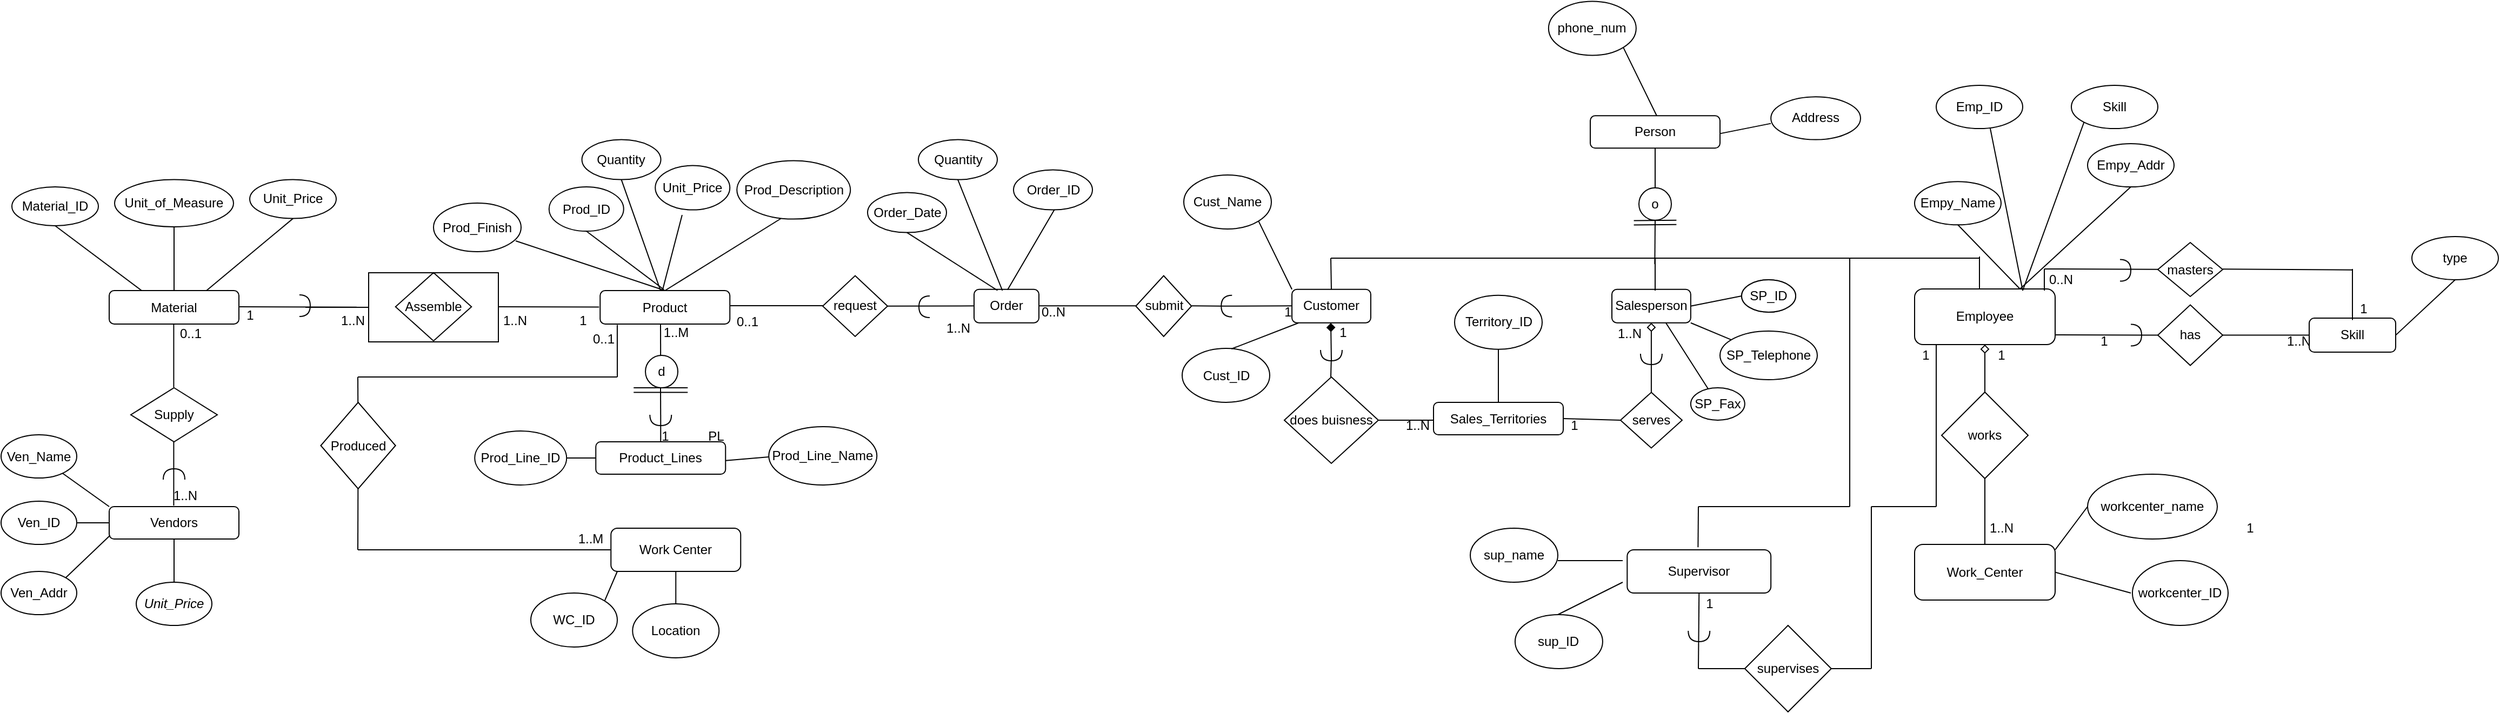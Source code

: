 <mxfile version="20.3.0" type="device"><diagram id="O2Xytt8418QNXie4nkb7" name="Page-1"><mxGraphModel dx="3280" dy="1557" grid="1" gridSize="10" guides="1" tooltips="1" connect="1" arrows="1" fold="1" page="0" pageScale="1" pageWidth="850" pageHeight="1100" math="0" shadow="0"><root><mxCell id="0"/><mxCell id="1" parent="0"/><mxCell id="4Y8r0T0mS5PNlAhr8iQF-50" value="" style="rounded=0;whiteSpace=wrap;html=1;" parent="1" vertex="1"><mxGeometry x="-150" y="583.5" width="120" height="64" as="geometry"/></mxCell><mxCell id="HHL3GRERdFZMa42oMW7T-1" value="Product" style="rounded=1;whiteSpace=wrap;html=1;" parent="1" vertex="1"><mxGeometry x="64.13" y="600" width="120" height="31" as="geometry"/></mxCell><mxCell id="HHL3GRERdFZMa42oMW7T-2" value="" style="endArrow=none;html=1;rounded=0;" parent="1" edge="1"><mxGeometry width="50" height="50" relative="1" as="geometry"><mxPoint x="120.12" y="676" as="sourcePoint"/><mxPoint x="120" y="631" as="targetPoint"/></mxGeometry></mxCell><mxCell id="HHL3GRERdFZMa42oMW7T-3" value="d" style="ellipse;whiteSpace=wrap;html=1;aspect=fixed;" parent="1" vertex="1"><mxGeometry x="106.01" y="660" width="30" height="30" as="geometry"/></mxCell><mxCell id="HHL3GRERdFZMa42oMW7T-4" value="" style="endArrow=none;html=1;rounded=0;startArrow=none;" parent="1" source="HHL3GRERdFZMa42oMW7T-6" edge="1"><mxGeometry width="50" height="50" relative="1" as="geometry"><mxPoint x="120.13" y="750" as="sourcePoint"/><mxPoint x="120" y="690" as="targetPoint"/></mxGeometry></mxCell><mxCell id="HHL3GRERdFZMa42oMW7T-5" value="Product_Lines" style="rounded=1;whiteSpace=wrap;html=1;" parent="1" vertex="1"><mxGeometry x="60.13" y="740" width="120" height="30" as="geometry"/></mxCell><mxCell id="HHL3GRERdFZMa42oMW7T-6" value="" style="shape=requiredInterface;html=1;verticalLabelPosition=bottom;sketch=0;rotation=90;" parent="1" vertex="1"><mxGeometry x="115.13" y="710" width="10" height="20" as="geometry"/></mxCell><mxCell id="HHL3GRERdFZMa42oMW7T-7" value="" style="endArrow=none;html=1;rounded=0;entryX=0;entryY=0.5;entryDx=0;entryDy=0;entryPerimeter=0;" parent="1" target="HHL3GRERdFZMa42oMW7T-6" edge="1"><mxGeometry width="50" height="50" relative="1" as="geometry"><mxPoint x="120.13" y="740" as="sourcePoint"/><mxPoint x="120.13" y="710" as="targetPoint"/></mxGeometry></mxCell><mxCell id="HHL3GRERdFZMa42oMW7T-8" value="Unit_Price" style="ellipse;whiteSpace=wrap;html=1;hachureGap=4;" parent="1" vertex="1"><mxGeometry x="115.13" y="484.31" width="69" height="41" as="geometry"/></mxCell><mxCell id="HHL3GRERdFZMa42oMW7T-9" value="Prod_ID" style="ellipse;whiteSpace=wrap;html=1;hachureGap=4;" parent="1" vertex="1"><mxGeometry x="16.88" y="504" width="69" height="41" as="geometry"/></mxCell><mxCell id="HHL3GRERdFZMa42oMW7T-10" value="Prod_Finish" style="ellipse;whiteSpace=wrap;html=1;hachureGap=4;" parent="1" vertex="1"><mxGeometry x="-90" y="519" width="81" height="45" as="geometry"/></mxCell><mxCell id="HHL3GRERdFZMa42oMW7T-11" value="Prod_Description" style="ellipse;whiteSpace=wrap;html=1;hachureGap=4;" parent="1" vertex="1"><mxGeometry x="190.63" y="479.81" width="105" height="54" as="geometry"/></mxCell><mxCell id="HHL3GRERdFZMa42oMW7T-12" value="" style="endArrow=none;html=1;rounded=0;startSize=14;endSize=14;sourcePerimeterSpacing=8;targetPerimeterSpacing=8;curved=1;entryX=0.5;entryY=0;entryDx=0;entryDy=0;" parent="1" target="HHL3GRERdFZMa42oMW7T-1" edge="1"><mxGeometry width="50" height="50" relative="1" as="geometry"><mxPoint x="-14" y="554.0" as="sourcePoint"/><mxPoint x="77" y="600.5" as="targetPoint"/></mxGeometry></mxCell><mxCell id="HHL3GRERdFZMa42oMW7T-13" value="" style="endArrow=none;html=1;rounded=0;startSize=14;endSize=14;sourcePerimeterSpacing=8;targetPerimeterSpacing=8;curved=1;entryX=0.5;entryY=1;entryDx=0;entryDy=0;" parent="1" target="HHL3GRERdFZMa42oMW7T-9" edge="1"><mxGeometry width="50" height="50" relative="1" as="geometry"><mxPoint x="123.0" y="599.0" as="sourcePoint"/><mxPoint x="123" y="554" as="targetPoint"/></mxGeometry></mxCell><mxCell id="HHL3GRERdFZMa42oMW7T-14" value="" style="endArrow=none;html=1;rounded=0;startSize=14;endSize=14;sourcePerimeterSpacing=8;targetPerimeterSpacing=8;curved=1;entryX=0.36;entryY=1.114;entryDx=0;entryDy=0;entryPerimeter=0;" parent="1" target="HHL3GRERdFZMa42oMW7T-8" edge="1"><mxGeometry width="50" height="50" relative="1" as="geometry"><mxPoint x="122" y="599.0" as="sourcePoint"/><mxPoint x="170" y="533.0" as="targetPoint"/></mxGeometry></mxCell><mxCell id="HHL3GRERdFZMa42oMW7T-15" value="" style="endArrow=none;html=1;rounded=0;entryX=0.5;entryY=0;entryDx=0;entryDy=0;exitX=0.387;exitY=0.992;exitDx=0;exitDy=0;exitPerimeter=0;" parent="1" source="HHL3GRERdFZMa42oMW7T-11" target="HHL3GRERdFZMa42oMW7T-1" edge="1"><mxGeometry width="50" height="50" relative="1" as="geometry"><mxPoint x="10" y="660" as="sourcePoint"/><mxPoint x="60" y="610" as="targetPoint"/></mxGeometry></mxCell><mxCell id="HHL3GRERdFZMa42oMW7T-16" value="Prod_Line_ID" style="ellipse;whiteSpace=wrap;html=1;hachureGap=4;" parent="1" vertex="1"><mxGeometry x="-51.87" y="730" width="85" height="50" as="geometry"/></mxCell><mxCell id="HHL3GRERdFZMa42oMW7T-17" value="" style="endArrow=none;html=1;rounded=0;startSize=14;endSize=14;sourcePerimeterSpacing=8;targetPerimeterSpacing=8;curved=1;entryX=1;entryY=0.5;entryDx=0;entryDy=0;" parent="1" target="HHL3GRERdFZMa42oMW7T-16" edge="1"><mxGeometry width="50" height="50" relative="1" as="geometry"><mxPoint x="60.13" y="755" as="sourcePoint"/><mxPoint x="7.13" y="755" as="targetPoint"/></mxGeometry></mxCell><mxCell id="HHL3GRERdFZMa42oMW7T-18" value="Prod_Line_Name" style="ellipse;whiteSpace=wrap;html=1;hachureGap=4;" parent="1" vertex="1"><mxGeometry x="220.13" y="726" width="100" height="54" as="geometry"/></mxCell><mxCell id="HHL3GRERdFZMa42oMW7T-19" value="" style="endArrow=none;html=1;rounded=0;startSize=14;endSize=14;sourcePerimeterSpacing=8;targetPerimeterSpacing=8;curved=1;exitX=1;exitY=0.5;exitDx=0;exitDy=0;" parent="1" edge="1"><mxGeometry width="50" height="50" relative="1" as="geometry"><mxPoint x="180.38" y="757.39" as="sourcePoint"/><mxPoint x="220.13" y="754" as="targetPoint"/></mxGeometry></mxCell><mxCell id="HHL3GRERdFZMa42oMW7T-21" value="1" style="text;html=1;align=center;verticalAlign=middle;resizable=0;points=[];autosize=1;strokeColor=none;fillColor=none;" parent="1" vertex="1"><mxGeometry x="109.26" y="720" width="30" height="30" as="geometry"/></mxCell><mxCell id="HHL3GRERdFZMa42oMW7T-22" value="PL" style="text;html=1;align=center;verticalAlign=middle;resizable=0;points=[];autosize=1;strokeColor=none;fillColor=none;" parent="1" vertex="1"><mxGeometry x="150.63" y="720" width="40" height="30" as="geometry"/></mxCell><mxCell id="HHL3GRERdFZMa42oMW7T-23" value="1..M" style="text;html=1;align=center;verticalAlign=middle;resizable=0;points=[];autosize=1;strokeColor=none;fillColor=none;" parent="1" vertex="1"><mxGeometry x="109.13" y="623.5" width="50" height="30" as="geometry"/></mxCell><mxCell id="HHL3GRERdFZMa42oMW7T-24" value="" style="endArrow=none;html=1;rounded=0;" parent="1" edge="1"><mxGeometry width="50" height="50" relative="1" as="geometry"><mxPoint x="184.13" y="614" as="sourcePoint"/><mxPoint x="280" y="614" as="targetPoint"/></mxGeometry></mxCell><mxCell id="HHL3GRERdFZMa42oMW7T-25" value="request" style="rhombus;whiteSpace=wrap;html=1;" parent="1" vertex="1"><mxGeometry x="270" y="586.25" width="60" height="56.25" as="geometry"/></mxCell><mxCell id="HHL3GRERdFZMa42oMW7T-26" value="" style="endArrow=none;html=1;rounded=0;exitX=1;exitY=0.5;exitDx=0;exitDy=0;" parent="1" source="HHL3GRERdFZMa42oMW7T-25" edge="1"><mxGeometry width="50" height="50" relative="1" as="geometry"><mxPoint x="321.57" y="614.18" as="sourcePoint"/><mxPoint x="417.44" y="614.18" as="targetPoint"/></mxGeometry></mxCell><mxCell id="HHL3GRERdFZMa42oMW7T-27" value="Order" style="rounded=1;whiteSpace=wrap;html=1;" parent="1" vertex="1"><mxGeometry x="410" y="598.88" width="60" height="31" as="geometry"/></mxCell><mxCell id="HHL3GRERdFZMa42oMW7T-28" value="" style="endArrow=none;html=1;rounded=0;" parent="1" edge="1"><mxGeometry width="50" height="50" relative="1" as="geometry"><mxPoint x="470.0" y="614.18" as="sourcePoint"/><mxPoint x="565.87" y="614.18" as="targetPoint"/></mxGeometry></mxCell><mxCell id="HHL3GRERdFZMa42oMW7T-30" value="submit" style="rhombus;whiteSpace=wrap;html=1;" parent="1" vertex="1"><mxGeometry x="559.64" y="586.25" width="51.5" height="56.25" as="geometry"/></mxCell><mxCell id="HHL3GRERdFZMa42oMW7T-31" value="" style="endArrow=none;html=1;rounded=0;startArrow=none;exitX=1;exitY=0.5;exitDx=0;exitDy=0;exitPerimeter=0;" parent="1" source="HHL3GRERdFZMa42oMW7T-41" edge="1"><mxGeometry width="50" height="50" relative="1" as="geometry"><mxPoint x="611.21" y="614.18" as="sourcePoint"/><mxPoint x="707.08" y="614.18" as="targetPoint"/></mxGeometry></mxCell><mxCell id="HHL3GRERdFZMa42oMW7T-32" value="Customer" style="rounded=1;whiteSpace=wrap;html=1;" parent="1" vertex="1"><mxGeometry x="704.04" y="598.87" width="72.92" height="31" as="geometry"/></mxCell><mxCell id="HHL3GRERdFZMa42oMW7T-33" value="Order_ID" style="ellipse;whiteSpace=wrap;html=1;hachureGap=4;" parent="1" vertex="1"><mxGeometry x="446.5" y="488.31" width="73" height="37" as="geometry"/></mxCell><mxCell id="HHL3GRERdFZMa42oMW7T-34" value="" style="endArrow=none;html=1;rounded=0;startSize=14;endSize=14;sourcePerimeterSpacing=8;targetPerimeterSpacing=8;curved=1;exitX=0.5;exitY=0;exitDx=0;exitDy=0;" parent="1" edge="1"><mxGeometry width="50" height="50" relative="1" as="geometry"><mxPoint x="441" y="599.31" as="sourcePoint"/><mxPoint x="484.25" y="525.31" as="targetPoint"/></mxGeometry></mxCell><mxCell id="HHL3GRERdFZMa42oMW7T-35" value="" style="endArrow=none;html=1;rounded=0;startSize=14;endSize=14;sourcePerimeterSpacing=8;targetPerimeterSpacing=8;curved=1;exitX=0.5;exitY=1;exitDx=0;exitDy=0;entryX=0.438;entryY=0.016;entryDx=0;entryDy=0;entryPerimeter=0;" parent="1" source="HHL3GRERdFZMa42oMW7T-36" edge="1"><mxGeometry width="50" height="50" relative="1" as="geometry"><mxPoint x="355.5" y="692.31" as="sourcePoint"/><mxPoint x="436.226" y="599.998" as="targetPoint"/></mxGeometry></mxCell><mxCell id="HHL3GRERdFZMa42oMW7T-36" value="Quantity" style="ellipse;whiteSpace=wrap;html=1;hachureGap=4;" parent="1" vertex="1"><mxGeometry x="358.5" y="460.31" width="73" height="37" as="geometry"/></mxCell><mxCell id="HHL3GRERdFZMa42oMW7T-37" value="Order_Date" style="ellipse;whiteSpace=wrap;html=1;hachureGap=4;" parent="1" vertex="1"><mxGeometry x="311.5" y="509.31" width="73" height="37" as="geometry"/></mxCell><mxCell id="HHL3GRERdFZMa42oMW7T-38" value="" style="endArrow=none;html=1;rounded=0;startSize=14;endSize=14;sourcePerimeterSpacing=8;targetPerimeterSpacing=8;curved=1;exitX=0.379;exitY=0.013;exitDx=0;exitDy=0;exitPerimeter=0;entryX=0.5;entryY=1;entryDx=0;entryDy=0;" parent="1" target="HHL3GRERdFZMa42oMW7T-37" edge="1"><mxGeometry width="50" height="50" relative="1" as="geometry"><mxPoint x="431.683" y="599.869" as="sourcePoint"/><mxPoint x="389.5" y="546.31" as="targetPoint"/></mxGeometry></mxCell><mxCell id="HHL3GRERdFZMa42oMW7T-39" value="1" style="text;html=1;align=center;verticalAlign=middle;resizable=0;points=[];autosize=1;strokeColor=none;fillColor=none;" parent="1" vertex="1"><mxGeometry x="685" y="605" width="30" height="30" as="geometry"/></mxCell><mxCell id="HHL3GRERdFZMa42oMW7T-40" value="0..N" style="text;html=1;align=center;verticalAlign=middle;resizable=0;points=[];autosize=1;strokeColor=none;fillColor=none;" parent="1" vertex="1"><mxGeometry x="458" y="605" width="50" height="30" as="geometry"/></mxCell><mxCell id="HHL3GRERdFZMa42oMW7T-41" value="" style="shape=requiredInterface;html=1;verticalLabelPosition=bottom;sketch=0;rotation=-180;" parent="1" vertex="1"><mxGeometry x="638.63" y="604.38" width="10" height="20" as="geometry"/></mxCell><mxCell id="HHL3GRERdFZMa42oMW7T-42" value="" style="endArrow=none;html=1;rounded=0;" parent="1" target="HHL3GRERdFZMa42oMW7T-41" edge="1"><mxGeometry width="50" height="50" relative="1" as="geometry"><mxPoint x="611.21" y="614.18" as="sourcePoint"/><mxPoint x="707.08" y="614.18" as="targetPoint"/></mxGeometry></mxCell><mxCell id="HHL3GRERdFZMa42oMW7T-43" value="" style="shape=requiredInterface;html=1;verticalLabelPosition=bottom;sketch=0;rotation=-180;" parent="1" vertex="1"><mxGeometry x="359" y="605" width="10" height="20" as="geometry"/></mxCell><mxCell id="HHL3GRERdFZMa42oMW7T-44" value="Cust_ID" style="ellipse;whiteSpace=wrap;html=1;hachureGap=4;" parent="1" vertex="1"><mxGeometry x="602.5" y="653.5" width="81" height="50" as="geometry"/></mxCell><mxCell id="HHL3GRERdFZMa42oMW7T-45" value="Cust_Name" style="ellipse;whiteSpace=wrap;html=1;hachureGap=4;" parent="1" vertex="1"><mxGeometry x="604" y="493" width="81" height="50" as="geometry"/></mxCell><mxCell id="HHL3GRERdFZMa42oMW7T-46" value="" style="endArrow=none;html=1;rounded=0;startSize=14;endSize=14;sourcePerimeterSpacing=8;targetPerimeterSpacing=8;curved=1;entryX=1;entryY=1;entryDx=0;entryDy=0;exitX=0;exitY=0;exitDx=0;exitDy=0;" parent="1" source="HHL3GRERdFZMa42oMW7T-32" target="HHL3GRERdFZMa42oMW7T-45" edge="1"><mxGeometry width="50" height="50" relative="1" as="geometry"><mxPoint x="765.5" y="631" as="sourcePoint"/><mxPoint x="832.5" y="663" as="targetPoint"/></mxGeometry></mxCell><mxCell id="HHL3GRERdFZMa42oMW7T-47" value="" style="endArrow=none;html=1;rounded=0;startSize=14;endSize=14;sourcePerimeterSpacing=8;targetPerimeterSpacing=8;curved=1;" parent="1" edge="1"><mxGeometry width="50" height="50" relative="1" as="geometry"><mxPoint x="648.08" y="654" as="sourcePoint"/><mxPoint x="710" y="630" as="targetPoint"/></mxGeometry></mxCell><mxCell id="HHL3GRERdFZMa42oMW7T-48" value="1..N" style="text;html=1;align=center;verticalAlign=middle;resizable=0;points=[];autosize=1;strokeColor=none;fillColor=none;" parent="1" vertex="1"><mxGeometry x="370" y="620" width="50" height="30" as="geometry"/></mxCell><mxCell id="HHL3GRERdFZMa42oMW7T-49" value="0..1" style="text;html=1;align=center;verticalAlign=middle;resizable=0;points=[];autosize=1;strokeColor=none;fillColor=none;" parent="1" vertex="1"><mxGeometry x="180.13" y="614.38" width="40" height="30" as="geometry"/></mxCell><mxCell id="HHL3GRERdFZMa42oMW7T-50" value="Quantity" style="ellipse;whiteSpace=wrap;html=1;hachureGap=4;" parent="1" vertex="1"><mxGeometry x="47.27" y="460.31" width="73" height="37" as="geometry"/></mxCell><mxCell id="HHL3GRERdFZMa42oMW7T-51" value="" style="endArrow=none;html=1;rounded=0;startSize=14;endSize=14;sourcePerimeterSpacing=8;targetPerimeterSpacing=8;curved=1;exitX=0.5;exitY=1;exitDx=0;exitDy=0;" parent="1" source="HHL3GRERdFZMa42oMW7T-50" edge="1"><mxGeometry width="50" height="50" relative="1" as="geometry"><mxPoint x="44.27" y="692.31" as="sourcePoint"/><mxPoint x="120" y="600" as="targetPoint"/></mxGeometry></mxCell><mxCell id="HHL3GRERdFZMa42oMW7T-52" value="" style="endArrow=diamond;html=1;rounded=0;startArrow=none;exitX=1;exitY=0.5;exitDx=0;exitDy=0;exitPerimeter=0;startFill=0;endFill=1;" parent="1" source="HHL3GRERdFZMa42oMW7T-56" edge="1"><mxGeometry width="50" height="50" relative="1" as="geometry"><mxPoint x="740" y="680" as="sourcePoint"/><mxPoint x="740" y="630" as="targetPoint"/></mxGeometry></mxCell><mxCell id="HHL3GRERdFZMa42oMW7T-53" value="does buisness" style="rhombus;whiteSpace=wrap;html=1;" parent="1" vertex="1"><mxGeometry x="697" y="680" width="87" height="80" as="geometry"/></mxCell><mxCell id="HHL3GRERdFZMa42oMW7T-54" value="" style="endArrow=none;html=1;rounded=0;entryX=1;entryY=0.5;entryDx=0;entryDy=0;exitX=0.042;exitY=0.55;exitDx=0;exitDy=0;exitPerimeter=0;" parent="1" source="HHL3GRERdFZMa42oMW7T-55" target="HHL3GRERdFZMa42oMW7T-53" edge="1"><mxGeometry width="50" height="50" relative="1" as="geometry"><mxPoint x="830" y="720" as="sourcePoint"/><mxPoint x="740.21" y="760" as="targetPoint"/></mxGeometry></mxCell><mxCell id="HHL3GRERdFZMa42oMW7T-55" value="Sales_Territories" style="rounded=1;whiteSpace=wrap;html=1;" parent="1" vertex="1"><mxGeometry x="835" y="703.5" width="120" height="30" as="geometry"/></mxCell><mxCell id="HHL3GRERdFZMa42oMW7T-56" value="" style="shape=requiredInterface;html=1;verticalLabelPosition=bottom;sketch=0;rotation=90;" parent="1" vertex="1"><mxGeometry x="735.5" y="650" width="10" height="20" as="geometry"/></mxCell><mxCell id="HHL3GRERdFZMa42oMW7T-57" value="" style="endArrow=none;html=1;rounded=0;" parent="1" target="HHL3GRERdFZMa42oMW7T-56" edge="1"><mxGeometry width="50" height="50" relative="1" as="geometry"><mxPoint x="740" y="680" as="sourcePoint"/><mxPoint x="740" y="630" as="targetPoint"/></mxGeometry></mxCell><mxCell id="HHL3GRERdFZMa42oMW7T-58" value="1" style="text;html=1;align=center;verticalAlign=middle;resizable=0;points=[];autosize=1;strokeColor=none;fillColor=none;" parent="1" vertex="1"><mxGeometry x="735.5" y="623.5" width="30" height="30" as="geometry"/></mxCell><mxCell id="HHL3GRERdFZMa42oMW7T-59" value="1..N" style="text;html=1;align=center;verticalAlign=middle;resizable=0;points=[];autosize=1;strokeColor=none;fillColor=none;" parent="1" vertex="1"><mxGeometry x="795" y="710" width="50" height="30" as="geometry"/></mxCell><mxCell id="HHL3GRERdFZMa42oMW7T-60" value="Territory_ID" style="ellipse;whiteSpace=wrap;html=1;hachureGap=4;" parent="1" vertex="1"><mxGeometry x="854.5" y="604.38" width="81" height="50" as="geometry"/></mxCell><mxCell id="HHL3GRERdFZMa42oMW7T-61" value="" style="endArrow=none;html=1;rounded=0;startSize=14;endSize=14;sourcePerimeterSpacing=8;targetPerimeterSpacing=8;curved=1;exitX=0.5;exitY=0;exitDx=0;exitDy=0;entryX=0.5;entryY=1;entryDx=0;entryDy=0;" parent="1" source="HHL3GRERdFZMa42oMW7T-55" target="HHL3GRERdFZMa42oMW7T-60" edge="1"><mxGeometry width="50" height="50" relative="1" as="geometry"><mxPoint x="740.29" y="840" as="sourcePoint"/><mxPoint x="895" y="660" as="targetPoint"/></mxGeometry></mxCell><mxCell id="4Y8r0T0mS5PNlAhr8iQF-1" value="Person" style="rounded=1;whiteSpace=wrap;html=1;" parent="1" vertex="1"><mxGeometry x="980" y="438.15" width="120" height="30" as="geometry"/></mxCell><mxCell id="4Y8r0T0mS5PNlAhr8iQF-2" value="" style="endArrow=none;html=1;rounded=0;" parent="1" target="4Y8r0T0mS5PNlAhr8iQF-1" edge="1"><mxGeometry width="50" height="50" relative="1" as="geometry"><mxPoint x="1040" y="510.84" as="sourcePoint"/><mxPoint x="1040" y="470.84" as="targetPoint"/></mxGeometry></mxCell><mxCell id="4Y8r0T0mS5PNlAhr8iQF-3" value="" style="endArrow=none;html=1;rounded=0;" parent="1" edge="1"><mxGeometry width="50" height="50" relative="1" as="geometry"><mxPoint x="95.13" y="690" as="sourcePoint"/><mxPoint x="145.13" y="690" as="targetPoint"/></mxGeometry></mxCell><mxCell id="4Y8r0T0mS5PNlAhr8iQF-4" value="o" style="ellipse;whiteSpace=wrap;html=1;aspect=fixed;" parent="1" vertex="1"><mxGeometry x="1025" y="504.84" width="30" height="30" as="geometry"/></mxCell><mxCell id="4Y8r0T0mS5PNlAhr8iQF-5" value="" style="endArrow=none;html=1;rounded=0;startSize=14;endSize=14;sourcePerimeterSpacing=8;targetPerimeterSpacing=8;curved=1;" parent="1" edge="1"><mxGeometry width="50" height="50" relative="1" as="geometry"><mxPoint x="740" y="570" as="sourcePoint"/><mxPoint x="820" y="570" as="targetPoint"/></mxGeometry></mxCell><mxCell id="4Y8r0T0mS5PNlAhr8iQF-6" value="" style="endArrow=none;html=1;rounded=0;startSize=14;endSize=14;sourcePerimeterSpacing=8;targetPerimeterSpacing=8;curved=1;" parent="1" edge="1"><mxGeometry width="50" height="50" relative="1" as="geometry"><mxPoint x="820" y="570" as="sourcePoint"/><mxPoint x="1040" y="570" as="targetPoint"/></mxGeometry></mxCell><mxCell id="4Y8r0T0mS5PNlAhr8iQF-7" value="Salesperson" style="rounded=1;whiteSpace=wrap;html=1;" parent="1" vertex="1"><mxGeometry x="1000" y="598.87" width="72.92" height="31" as="geometry"/></mxCell><mxCell id="4Y8r0T0mS5PNlAhr8iQF-9" value="" style="endArrow=none;html=1;rounded=0;entryX=0;entryY=1;entryDx=0;entryDy=0;" parent="1" edge="1"><mxGeometry width="50" height="50" relative="1" as="geometry"><mxPoint x="1020.3" y="535.23" as="sourcePoint"/><mxPoint x="1059.693" y="534.837" as="targetPoint"/></mxGeometry></mxCell><mxCell id="4Y8r0T0mS5PNlAhr8iQF-10" value="" style="endArrow=none;html=1;rounded=0;entryX=0;entryY=1;entryDx=0;entryDy=0;" parent="1" edge="1"><mxGeometry width="50" height="50" relative="1" as="geometry"><mxPoint x="1020.3" y="539.23" as="sourcePoint"/><mxPoint x="1059.693" y="538.837" as="targetPoint"/></mxGeometry></mxCell><mxCell id="4Y8r0T0mS5PNlAhr8iQF-11" value="" style="endArrow=none;html=1;rounded=0;startSize=14;endSize=14;sourcePerimeterSpacing=8;targetPerimeterSpacing=8;curved=1;entryX=0;entryY=0.5;entryDx=0;entryDy=0;exitX=1;exitY=0.5;exitDx=0;exitDy=0;" parent="1" source="4Y8r0T0mS5PNlAhr8iQF-7" target="4Y8r0T0mS5PNlAhr8iQF-12" edge="1"><mxGeometry width="50" height="50" relative="1" as="geometry"><mxPoint x="1060" y="629.88" as="sourcePoint"/><mxPoint x="1125" y="658.88" as="targetPoint"/></mxGeometry></mxCell><mxCell id="4Y8r0T0mS5PNlAhr8iQF-12" value="SP_ID" style="ellipse;whiteSpace=wrap;html=1;hachureGap=4;" parent="1" vertex="1"><mxGeometry x="1120" y="590" width="50" height="30" as="geometry"/></mxCell><mxCell id="4Y8r0T0mS5PNlAhr8iQF-13" value="SP_Telephone" style="ellipse;whiteSpace=wrap;html=1;hachureGap=4;" parent="1" vertex="1"><mxGeometry x="1100" y="637.5" width="90" height="45" as="geometry"/></mxCell><mxCell id="4Y8r0T0mS5PNlAhr8iQF-14" value="SP_Fax" style="ellipse;whiteSpace=wrap;html=1;hachureGap=4;" parent="1" vertex="1"><mxGeometry x="1072.92" y="690" width="50" height="30" as="geometry"/></mxCell><mxCell id="4Y8r0T0mS5PNlAhr8iQF-15" value="" style="endArrow=none;html=1;rounded=0;" parent="1" edge="1"><mxGeometry width="50" height="50" relative="1" as="geometry"><mxPoint x="1040" y="570" as="sourcePoint"/><mxPoint x="1040" y="600" as="targetPoint"/></mxGeometry></mxCell><mxCell id="4Y8r0T0mS5PNlAhr8iQF-16" style="edgeStyle=orthogonalEdgeStyle;rounded=0;orthogonalLoop=1;jettySize=auto;html=1;exitX=0.5;exitY=1;exitDx=0;exitDy=0;" parent="1" source="4Y8r0T0mS5PNlAhr8iQF-13" target="4Y8r0T0mS5PNlAhr8iQF-13" edge="1"><mxGeometry relative="1" as="geometry"/></mxCell><mxCell id="4Y8r0T0mS5PNlAhr8iQF-17" value="" style="endArrow=none;html=1;rounded=0;entryX=1;entryY=1;entryDx=0;entryDy=0;" parent="1" source="4Y8r0T0mS5PNlAhr8iQF-13" target="4Y8r0T0mS5PNlAhr8iQF-7" edge="1"><mxGeometry width="50" height="50" relative="1" as="geometry"><mxPoint x="990" y="680" as="sourcePoint"/><mxPoint x="1040" y="630" as="targetPoint"/></mxGeometry></mxCell><mxCell id="4Y8r0T0mS5PNlAhr8iQF-18" value="" style="endArrow=diamond;html=1;rounded=0;entryX=0.5;entryY=1;entryDx=0;entryDy=0;startArrow=none;endFill=0;" parent="1" source="4Y8r0T0mS5PNlAhr8iQF-27" target="4Y8r0T0mS5PNlAhr8iQF-7" edge="1"><mxGeometry width="50" height="50" relative="1" as="geometry"><mxPoint x="1036" y="680" as="sourcePoint"/><mxPoint x="1041.96" y="630" as="targetPoint"/></mxGeometry></mxCell><mxCell id="4Y8r0T0mS5PNlAhr8iQF-19" value="" style="endArrow=none;html=1;rounded=0;exitX=0.5;exitY=0;exitDx=0;exitDy=0;" parent="1" source="HHL3GRERdFZMa42oMW7T-32" edge="1"><mxGeometry width="50" height="50" relative="1" as="geometry"><mxPoint x="690" y="620" as="sourcePoint"/><mxPoint x="740" y="570" as="targetPoint"/></mxGeometry></mxCell><mxCell id="4Y8r0T0mS5PNlAhr8iQF-21" value="" style="endArrow=none;html=1;rounded=0;" parent="1" source="4Y8r0T0mS5PNlAhr8iQF-14" edge="1"><mxGeometry width="50" height="50" relative="1" as="geometry"><mxPoint x="1075" y="559" as="sourcePoint"/><mxPoint x="1050" y="630" as="targetPoint"/></mxGeometry></mxCell><mxCell id="4Y8r0T0mS5PNlAhr8iQF-22" value="serves" style="rhombus;whiteSpace=wrap;html=1;" parent="1" vertex="1"><mxGeometry x="1007.94" y="694.25" width="57.04" height="51.5" as="geometry"/></mxCell><mxCell id="4Y8r0T0mS5PNlAhr8iQF-23" value="" style="endArrow=none;html=1;rounded=0;" parent="1" edge="1"><mxGeometry width="50" height="50" relative="1" as="geometry"><mxPoint x="1039.68" y="575.48" as="sourcePoint"/><mxPoint x="1040" y="535.48" as="targetPoint"/></mxGeometry></mxCell><mxCell id="4Y8r0T0mS5PNlAhr8iQF-24" value="" style="endArrow=none;html=1;rounded=0;exitX=1;exitY=0.5;exitDx=0;exitDy=0;entryX=0;entryY=0.5;entryDx=0;entryDy=0;" parent="1" source="HHL3GRERdFZMa42oMW7T-55" target="4Y8r0T0mS5PNlAhr8iQF-22" edge="1"><mxGeometry width="50" height="50" relative="1" as="geometry"><mxPoint x="940" y="770" as="sourcePoint"/><mxPoint x="990" y="719" as="targetPoint"/></mxGeometry></mxCell><mxCell id="4Y8r0T0mS5PNlAhr8iQF-25" value="1..N" style="text;html=1;align=center;verticalAlign=middle;resizable=0;points=[];autosize=1;strokeColor=none;fillColor=none;" parent="1" vertex="1"><mxGeometry x="991.46" y="625" width="50" height="30" as="geometry"/></mxCell><mxCell id="4Y8r0T0mS5PNlAhr8iQF-26" value="1" style="text;html=1;align=center;verticalAlign=middle;resizable=0;points=[];autosize=1;strokeColor=none;fillColor=none;" parent="1" vertex="1"><mxGeometry x="950" y="710" width="30" height="30" as="geometry"/></mxCell><mxCell id="4Y8r0T0mS5PNlAhr8iQF-27" value="" style="shape=requiredInterface;html=1;verticalLabelPosition=bottom;sketch=0;rotation=90;" parent="1" vertex="1"><mxGeometry x="1031.46" y="653.5" width="10" height="20" as="geometry"/></mxCell><mxCell id="4Y8r0T0mS5PNlAhr8iQF-28" value="" style="endArrow=none;html=1;rounded=0;entryX=0;entryY=0.5;entryDx=0;entryDy=0;exitX=0.5;exitY=0;exitDx=0;exitDy=0;entryPerimeter=0;" parent="1" source="4Y8r0T0mS5PNlAhr8iQF-22" target="4Y8r0T0mS5PNlAhr8iQF-27" edge="1"><mxGeometry width="50" height="50" relative="1" as="geometry"><mxPoint x="1036.46" y="694.25" as="sourcePoint"/><mxPoint x="1036.46" y="629.87" as="targetPoint"/></mxGeometry></mxCell><mxCell id="4Y8r0T0mS5PNlAhr8iQF-33" value="" style="shape=requiredInterface;html=1;verticalLabelPosition=bottom;sketch=0;rotation=0;" parent="1" vertex="1"><mxGeometry x="-214.03" y="603.99" width="10" height="20" as="geometry"/></mxCell><mxCell id="4Y8r0T0mS5PNlAhr8iQF-39" value="" style="edgeStyle=orthogonalEdgeStyle;rounded=0;orthogonalLoop=1;jettySize=auto;html=1;endArrow=none;endFill=0;exitX=0;exitY=0.5;exitDx=0;exitDy=0;" parent="1" source="4Y8r0T0mS5PNlAhr8iQF-50" edge="1"><mxGeometry relative="1" as="geometry"><mxPoint x="-153.291" y="615.478" as="sourcePoint"/><mxPoint x="-208.45" y="615.527" as="targetPoint"/></mxGeometry></mxCell><mxCell id="4Y8r0T0mS5PNlAhr8iQF-35" value="" style="endArrow=none;html=1;rounded=0;" parent="1" edge="1"><mxGeometry width="50" height="50" relative="1" as="geometry"><mxPoint x="-30" y="615" as="sourcePoint"/><mxPoint x="63.13" y="615.29" as="targetPoint"/></mxGeometry></mxCell><mxCell id="4Y8r0T0mS5PNlAhr8iQF-36" value="" style="endArrow=none;html=1;rounded=0;" parent="1" edge="1"><mxGeometry width="50" height="50" relative="1" as="geometry"><mxPoint x="-270" y="615" as="sourcePoint"/><mxPoint x="-161.09" y="615.38" as="targetPoint"/></mxGeometry></mxCell><mxCell id="4Y8r0T0mS5PNlAhr8iQF-37" value="1" style="text;html=1;align=center;verticalAlign=middle;resizable=0;points=[];autosize=1;strokeColor=none;fillColor=none;" parent="1" vertex="1"><mxGeometry x="33.13" y="612.5" width="30" height="30" as="geometry"/></mxCell><mxCell id="4Y8r0T0mS5PNlAhr8iQF-40" value="Material" style="rounded=1;whiteSpace=wrap;html=1;" parent="1" vertex="1"><mxGeometry x="-390" y="600" width="120" height="31" as="geometry"/></mxCell><mxCell id="4Y8r0T0mS5PNlAhr8iQF-41" value="1" style="text;html=1;align=center;verticalAlign=middle;resizable=0;points=[];autosize=1;strokeColor=none;fillColor=none;" parent="1" vertex="1"><mxGeometry x="-275" y="607.5" width="30" height="30" as="geometry"/></mxCell><mxCell id="4Y8r0T0mS5PNlAhr8iQF-42" value="Material_ID" style="ellipse;whiteSpace=wrap;html=1;" parent="1" vertex="1"><mxGeometry x="-480" y="504" width="80" height="36" as="geometry"/></mxCell><mxCell id="4Y8r0T0mS5PNlAhr8iQF-43" value="Unit_Price" style="ellipse;whiteSpace=wrap;html=1;" parent="1" vertex="1"><mxGeometry x="-260" y="497.31" width="80" height="36" as="geometry"/></mxCell><mxCell id="4Y8r0T0mS5PNlAhr8iQF-44" value="Unit_of_Measure" style="ellipse;whiteSpace=wrap;html=1;" parent="1" vertex="1"><mxGeometry x="-385" y="497.31" width="110" height="43.64" as="geometry"/></mxCell><mxCell id="4Y8r0T0mS5PNlAhr8iQF-45" value="" style="endArrow=none;html=1;rounded=0;entryX=0.5;entryY=1;entryDx=0;entryDy=0;exitX=0.25;exitY=0;exitDx=0;exitDy=0;" parent="1" source="4Y8r0T0mS5PNlAhr8iQF-40" target="4Y8r0T0mS5PNlAhr8iQF-42" edge="1"><mxGeometry width="50" height="50" relative="1" as="geometry"><mxPoint x="-340" y="600" as="sourcePoint"/><mxPoint x="-290" y="550" as="targetPoint"/></mxGeometry></mxCell><mxCell id="4Y8r0T0mS5PNlAhr8iQF-46" value="" style="endArrow=none;html=1;rounded=0;entryX=0.5;entryY=1;entryDx=0;entryDy=0;exitX=0.5;exitY=0;exitDx=0;exitDy=0;" parent="1" source="4Y8r0T0mS5PNlAhr8iQF-40" target="4Y8r0T0mS5PNlAhr8iQF-44" edge="1"><mxGeometry width="50" height="50" relative="1" as="geometry"><mxPoint x="-340" y="600" as="sourcePoint"/><mxPoint x="-430" y="550" as="targetPoint"/></mxGeometry></mxCell><mxCell id="4Y8r0T0mS5PNlAhr8iQF-47" value="" style="endArrow=none;html=1;rounded=0;entryX=0.5;entryY=1;entryDx=0;entryDy=0;exitX=0.75;exitY=0;exitDx=0;exitDy=0;" parent="1" source="4Y8r0T0mS5PNlAhr8iQF-40" target="4Y8r0T0mS5PNlAhr8iQF-43" edge="1"><mxGeometry width="50" height="50" relative="1" as="geometry"><mxPoint x="-320" y="610" as="sourcePoint"/><mxPoint x="-320" y="550.95" as="targetPoint"/></mxGeometry></mxCell><mxCell id="4Y8r0T0mS5PNlAhr8iQF-34" value="Assemble" style="rhombus;whiteSpace=wrap;html=1;" parent="1" vertex="1"><mxGeometry x="-125.14" y="583.43" width="70.28" height="63.13" as="geometry"/></mxCell><mxCell id="4Y8r0T0mS5PNlAhr8iQF-51" value="1..N" style="text;html=1;align=center;verticalAlign=middle;resizable=0;points=[];autosize=1;strokeColor=none;fillColor=none;" parent="1" vertex="1"><mxGeometry x="-40" y="612.5" width="50" height="30" as="geometry"/></mxCell><mxCell id="4Y8r0T0mS5PNlAhr8iQF-52" value="1..N" style="text;html=1;align=center;verticalAlign=middle;resizable=0;points=[];autosize=1;strokeColor=none;fillColor=none;" parent="1" vertex="1"><mxGeometry x="-190" y="612.5" width="50" height="30" as="geometry"/></mxCell><mxCell id="4Y8r0T0mS5PNlAhr8iQF-53" value="Vendors" style="rounded=1;whiteSpace=wrap;html=1;" parent="1" vertex="1"><mxGeometry x="-390" y="800" width="120" height="30" as="geometry"/></mxCell><mxCell id="4Y8r0T0mS5PNlAhr8iQF-54" value="" style="endArrow=none;html=1;rounded=0;entryX=0.5;entryY=1;entryDx=0;entryDy=0;exitX=0.5;exitY=0;exitDx=0;exitDy=0;" parent="1" edge="1"><mxGeometry width="50" height="50" relative="1" as="geometry"><mxPoint x="-330.3" y="689.52" as="sourcePoint"/><mxPoint x="-330.3" y="630.47" as="targetPoint"/></mxGeometry></mxCell><mxCell id="4Y8r0T0mS5PNlAhr8iQF-55" value="Supply" style="rhombus;whiteSpace=wrap;html=1;" parent="1" vertex="1"><mxGeometry x="-370" y="690" width="80" height="50" as="geometry"/></mxCell><mxCell id="4Y8r0T0mS5PNlAhr8iQF-56" value="" style="endArrow=none;html=1;rounded=0;entryX=0.5;entryY=1;entryDx=0;entryDy=0;exitX=0.5;exitY=0;exitDx=0;exitDy=0;" parent="1" edge="1"><mxGeometry width="50" height="50" relative="1" as="geometry"><mxPoint x="-330.3" y="799.05" as="sourcePoint"/><mxPoint x="-330.3" y="740" as="targetPoint"/></mxGeometry></mxCell><mxCell id="4Y8r0T0mS5PNlAhr8iQF-57" value="" style="shape=requiredInterface;html=1;verticalLabelPosition=bottom;sketch=0;rotation=-90;" parent="1" vertex="1"><mxGeometry x="-335" y="760" width="10" height="20" as="geometry"/></mxCell><mxCell id="4Y8r0T0mS5PNlAhr8iQF-58" value="Ven_Addr" style="ellipse;whiteSpace=wrap;html=1;" parent="1" vertex="1"><mxGeometry x="-490" y="860" width="70" height="40" as="geometry"/></mxCell><mxCell id="4Y8r0T0mS5PNlAhr8iQF-59" value="Ven_ID" style="ellipse;whiteSpace=wrap;html=1;" parent="1" vertex="1"><mxGeometry x="-490" y="795" width="70" height="40" as="geometry"/></mxCell><mxCell id="4Y8r0T0mS5PNlAhr8iQF-60" value="Ven_Name" style="ellipse;whiteSpace=wrap;html=1;" parent="1" vertex="1"><mxGeometry x="-490" y="733.5" width="70" height="40" as="geometry"/></mxCell><mxCell id="4Y8r0T0mS5PNlAhr8iQF-61" value="" style="endArrow=none;html=1;rounded=0;exitX=1;exitY=0;exitDx=0;exitDy=0;entryX=0.007;entryY=0.888;entryDx=0;entryDy=0;entryPerimeter=0;" parent="1" source="4Y8r0T0mS5PNlAhr8iQF-58" target="4Y8r0T0mS5PNlAhr8iQF-53" edge="1"><mxGeometry width="50" height="50" relative="1" as="geometry"><mxPoint x="-440" y="880" as="sourcePoint"/><mxPoint x="-390" y="830" as="targetPoint"/></mxGeometry></mxCell><mxCell id="4Y8r0T0mS5PNlAhr8iQF-62" value="" style="endArrow=none;html=1;rounded=0;exitX=1;exitY=0.5;exitDx=0;exitDy=0;entryX=0;entryY=0.5;entryDx=0;entryDy=0;" parent="1" source="4Y8r0T0mS5PNlAhr8iQF-59" target="4Y8r0T0mS5PNlAhr8iQF-53" edge="1"><mxGeometry width="50" height="50" relative="1" as="geometry"><mxPoint x="-440" y="860" as="sourcePoint"/><mxPoint x="-390" y="810" as="targetPoint"/></mxGeometry></mxCell><mxCell id="4Y8r0T0mS5PNlAhr8iQF-63" value="" style="endArrow=none;html=1;rounded=0;entryX=0;entryY=0;entryDx=0;entryDy=0;" parent="1" source="4Y8r0T0mS5PNlAhr8iQF-60" target="4Y8r0T0mS5PNlAhr8iQF-53" edge="1"><mxGeometry width="50" height="50" relative="1" as="geometry"><mxPoint x="-410" y="825" as="sourcePoint"/><mxPoint x="-380" y="825" as="targetPoint"/></mxGeometry></mxCell><mxCell id="4Y8r0T0mS5PNlAhr8iQF-64" value="0..1" style="text;html=1;align=center;verticalAlign=middle;resizable=0;points=[];autosize=1;strokeColor=none;fillColor=none;" parent="1" vertex="1"><mxGeometry x="-335" y="625" width="40" height="30" as="geometry"/></mxCell><mxCell id="4Y8r0T0mS5PNlAhr8iQF-65" value="1..N" style="text;html=1;align=center;verticalAlign=middle;resizable=0;points=[];autosize=1;strokeColor=none;fillColor=none;" parent="1" vertex="1"><mxGeometry x="-345" y="775" width="50" height="30" as="geometry"/></mxCell><mxCell id="4Y8r0T0mS5PNlAhr8iQF-66" value="&lt;i&gt;Unit_Price&lt;/i&gt;" style="ellipse;whiteSpace=wrap;html=1;" parent="1" vertex="1"><mxGeometry x="-365" y="870" width="70" height="40" as="geometry"/></mxCell><mxCell id="4Y8r0T0mS5PNlAhr8iQF-67" value="" style="endArrow=none;html=1;rounded=0;exitX=0.5;exitY=0;exitDx=0;exitDy=0;entryX=0.5;entryY=1;entryDx=0;entryDy=0;" parent="1" source="4Y8r0T0mS5PNlAhr8iQF-66" target="4Y8r0T0mS5PNlAhr8iQF-53" edge="1"><mxGeometry width="50" height="50" relative="1" as="geometry"><mxPoint x="-420.251" y="875.858" as="sourcePoint"/><mxPoint x="-379.16" y="836.64" as="targetPoint"/></mxGeometry></mxCell><mxCell id="4Y8r0T0mS5PNlAhr8iQF-68" value="" style="endArrow=none;html=1;rounded=0;entryX=0.132;entryY=1.023;entryDx=0;entryDy=0;entryPerimeter=0;" parent="1" target="HHL3GRERdFZMa42oMW7T-1" edge="1"><mxGeometry width="50" height="50" relative="1" as="geometry"><mxPoint x="80" y="680" as="sourcePoint"/><mxPoint x="90" y="650" as="targetPoint"/></mxGeometry></mxCell><mxCell id="4Y8r0T0mS5PNlAhr8iQF-69" value="" style="endArrow=none;html=1;rounded=0;" parent="1" edge="1"><mxGeometry width="50" height="50" relative="1" as="geometry"><mxPoint x="-160" y="680" as="sourcePoint"/><mxPoint x="80" y="680" as="targetPoint"/></mxGeometry></mxCell><mxCell id="4Y8r0T0mS5PNlAhr8iQF-70" value="" style="endArrow=none;html=1;rounded=0;startArrow=none;" parent="1" source="4Y8r0T0mS5PNlAhr8iQF-79" edge="1"><mxGeometry width="50" height="50" relative="1" as="geometry"><mxPoint x="-160" y="680" as="sourcePoint"/><mxPoint x="-160" y="840" as="targetPoint"/></mxGeometry></mxCell><mxCell id="4Y8r0T0mS5PNlAhr8iQF-71" value="" style="endArrow=none;html=1;rounded=0;" parent="1" edge="1"><mxGeometry width="50" height="50" relative="1" as="geometry"><mxPoint x="-160" y="840" as="sourcePoint"/><mxPoint x="80" y="840" as="targetPoint"/></mxGeometry></mxCell><mxCell id="4Y8r0T0mS5PNlAhr8iQF-72" value="Work Center" style="rounded=1;whiteSpace=wrap;html=1;" parent="1" vertex="1"><mxGeometry x="74.13" y="820" width="120" height="40" as="geometry"/></mxCell><mxCell id="4Y8r0T0mS5PNlAhr8iQF-73" value="WC_ID" style="ellipse;whiteSpace=wrap;html=1;" parent="1" vertex="1"><mxGeometry y="880" width="80" height="50" as="geometry"/></mxCell><mxCell id="4Y8r0T0mS5PNlAhr8iQF-74" value="" style="endArrow=none;html=1;rounded=0;exitX=1;exitY=0;exitDx=0;exitDy=0;" parent="1" source="4Y8r0T0mS5PNlAhr8iQF-73" edge="1"><mxGeometry width="50" height="50" relative="1" as="geometry"><mxPoint x="30" y="910" as="sourcePoint"/><mxPoint x="80" y="860" as="targetPoint"/></mxGeometry></mxCell><mxCell id="4Y8r0T0mS5PNlAhr8iQF-75" value="Location" style="ellipse;whiteSpace=wrap;html=1;" parent="1" vertex="1"><mxGeometry x="94.13" y="890" width="80" height="50" as="geometry"/></mxCell><mxCell id="4Y8r0T0mS5PNlAhr8iQF-76" value="" style="endArrow=none;html=1;rounded=0;entryX=0.5;entryY=1;entryDx=0;entryDy=0;exitX=0.5;exitY=0;exitDx=0;exitDy=0;" parent="1" source="4Y8r0T0mS5PNlAhr8iQF-75" target="4Y8r0T0mS5PNlAhr8iQF-72" edge="1"><mxGeometry width="50" height="50" relative="1" as="geometry"><mxPoint x="140" y="890" as="sourcePoint"/><mxPoint x="190" y="840" as="targetPoint"/></mxGeometry></mxCell><mxCell id="4Y8r0T0mS5PNlAhr8iQF-77" value="0..1" style="text;html=1;align=center;verticalAlign=middle;resizable=0;points=[];autosize=1;strokeColor=none;fillColor=none;" parent="1" vertex="1"><mxGeometry x="47.27" y="629.87" width="40" height="30" as="geometry"/></mxCell><mxCell id="4Y8r0T0mS5PNlAhr8iQF-78" value="1..M" style="text;html=1;align=center;verticalAlign=middle;resizable=0;points=[];autosize=1;strokeColor=none;fillColor=none;" parent="1" vertex="1"><mxGeometry x="30" y="815" width="50" height="30" as="geometry"/></mxCell><mxCell id="4Y8r0T0mS5PNlAhr8iQF-79" value="Produced" style="rhombus;whiteSpace=wrap;html=1;" parent="1" vertex="1"><mxGeometry x="-194.28" y="703.5" width="69.14" height="80" as="geometry"/></mxCell><mxCell id="4Y8r0T0mS5PNlAhr8iQF-80" value="" style="endArrow=none;html=1;rounded=0;" parent="1" target="4Y8r0T0mS5PNlAhr8iQF-79" edge="1"><mxGeometry width="50" height="50" relative="1" as="geometry"><mxPoint x="-160" y="680" as="sourcePoint"/><mxPoint x="-160" y="840" as="targetPoint"/></mxGeometry></mxCell><mxCell id="4Y8r0T0mS5PNlAhr8iQF-81" value="" style="endArrow=none;html=1;rounded=0;startSize=14;endSize=14;sourcePerimeterSpacing=8;targetPerimeterSpacing=8;curved=1;" parent="1" edge="1"><mxGeometry width="50" height="50" relative="1" as="geometry"><mxPoint x="1035" y="570" as="sourcePoint"/><mxPoint x="1340" y="570" as="targetPoint"/></mxGeometry></mxCell><mxCell id="4Y8r0T0mS5PNlAhr8iQF-82" value="" style="endArrow=none;html=1;rounded=0;" parent="1" edge="1"><mxGeometry width="50" height="50" relative="1" as="geometry"><mxPoint x="1340" y="568.49" as="sourcePoint"/><mxPoint x="1340" y="598.49" as="targetPoint"/></mxGeometry></mxCell><mxCell id="4Y8r0T0mS5PNlAhr8iQF-83" value="Employee" style="rounded=1;whiteSpace=wrap;html=1;" parent="1" vertex="1"><mxGeometry x="1280" y="598.49" width="130" height="51.51" as="geometry"/></mxCell><mxCell id="4Y8r0T0mS5PNlAhr8iQF-84" value="Emp_ID" style="ellipse;whiteSpace=wrap;html=1;" parent="1" vertex="1"><mxGeometry x="1300" y="410" width="80" height="40" as="geometry"/></mxCell><mxCell id="4Y8r0T0mS5PNlAhr8iQF-85" value="Skill" style="ellipse;whiteSpace=wrap;html=1;" parent="1" vertex="1"><mxGeometry x="1425" y="410" width="80" height="40" as="geometry"/></mxCell><mxCell id="4Y8r0T0mS5PNlAhr8iQF-86" value="Empy_Addr" style="ellipse;whiteSpace=wrap;html=1;" parent="1" vertex="1"><mxGeometry x="1440" y="464" width="80" height="40" as="geometry"/></mxCell><mxCell id="4Y8r0T0mS5PNlAhr8iQF-87" value="Empy_Name" style="ellipse;whiteSpace=wrap;html=1;" parent="1" vertex="1"><mxGeometry x="1280" y="499.13" width="80" height="40" as="geometry"/></mxCell><mxCell id="4Y8r0T0mS5PNlAhr8iQF-88" value="" style="endArrow=none;html=1;rounded=0;" parent="1" edge="1"><mxGeometry width="50" height="50" relative="1" as="geometry"><mxPoint x="1350" y="450" as="sourcePoint"/><mxPoint x="1380" y="600" as="targetPoint"/></mxGeometry></mxCell><mxCell id="4Y8r0T0mS5PNlAhr8iQF-89" value="" style="endArrow=none;html=1;rounded=0;entryX=0;entryY=1;entryDx=0;entryDy=0;" parent="1" edge="1" target="4Y8r0T0mS5PNlAhr8iQF-85"><mxGeometry width="50" height="50" relative="1" as="geometry"><mxPoint x="1380" y="600" as="sourcePoint"/><mxPoint x="1320" y="540" as="targetPoint"/></mxGeometry></mxCell><mxCell id="4Y8r0T0mS5PNlAhr8iQF-90" value="" style="endArrow=none;html=1;rounded=0;entryX=0.75;entryY=0;entryDx=0;entryDy=0;exitX=0.5;exitY=1;exitDx=0;exitDy=0;" parent="1" source="4Y8r0T0mS5PNlAhr8iQF-86" target="4Y8r0T0mS5PNlAhr8iQF-83" edge="1"><mxGeometry width="50" height="50" relative="1" as="geometry"><mxPoint x="1250" y="600" as="sourcePoint"/><mxPoint x="1310" y="640" as="targetPoint"/></mxGeometry></mxCell><mxCell id="4Y8r0T0mS5PNlAhr8iQF-91" value="" style="endArrow=none;html=1;rounded=0;entryX=0.75;entryY=0;entryDx=0;entryDy=0;exitX=0.5;exitY=1;exitDx=0;exitDy=0;" parent="1" source="4Y8r0T0mS5PNlAhr8iQF-87" target="4Y8r0T0mS5PNlAhr8iQF-83" edge="1"><mxGeometry width="50" height="50" relative="1" as="geometry"><mxPoint x="1381.716" y="700.238" as="sourcePoint"/><mxPoint x="1330" y="640" as="targetPoint"/></mxGeometry></mxCell><mxCell id="4Y8r0T0mS5PNlAhr8iQF-92" value="Skill" style="rounded=1;whiteSpace=wrap;html=1;" parent="1" vertex="1"><mxGeometry x="1645" y="625.55" width="80" height="31.51" as="geometry"/></mxCell><mxCell id="4Y8r0T0mS5PNlAhr8iQF-93" value="" style="endArrow=none;html=1;rounded=0;entryX=0;entryY=0.5;entryDx=0;entryDy=0;exitX=1;exitY=0.5;exitDx=0;exitDy=0;startArrow=none;" parent="1" source="4Y8r0T0mS5PNlAhr8iQF-98" target="4Y8r0T0mS5PNlAhr8iQF-92" edge="1"><mxGeometry width="50" height="50" relative="1" as="geometry"><mxPoint x="1445" y="637.31" as="sourcePoint"/><mxPoint x="1495" y="587.31" as="targetPoint"/></mxGeometry></mxCell><mxCell id="4Y8r0T0mS5PNlAhr8iQF-95" value="has" style="rhombus;whiteSpace=wrap;html=1;" parent="1" vertex="1"><mxGeometry x="1505" y="613.3" width="60" height="56" as="geometry"/></mxCell><mxCell id="4Y8r0T0mS5PNlAhr8iQF-96" value="1" style="text;html=1;align=center;verticalAlign=middle;resizable=0;points=[];autosize=1;strokeColor=none;fillColor=none;" parent="1" vertex="1"><mxGeometry x="1440" y="632.31" width="30" height="30" as="geometry"/></mxCell><mxCell id="4Y8r0T0mS5PNlAhr8iQF-97" value="1..N" style="text;html=1;align=center;verticalAlign=middle;resizable=0;points=[];autosize=1;strokeColor=none;fillColor=none;" parent="1" vertex="1"><mxGeometry x="1610" y="632.31" width="50" height="30" as="geometry"/></mxCell><mxCell id="4Y8r0T0mS5PNlAhr8iQF-98" value="" style="shape=requiredInterface;html=1;verticalLabelPosition=bottom;sketch=0;rotation=0;" parent="1" vertex="1"><mxGeometry x="1480" y="631.3" width="10" height="20" as="geometry"/></mxCell><mxCell id="4Y8r0T0mS5PNlAhr8iQF-99" value="" style="endArrow=none;html=1;rounded=0;entryX=1;entryY=0.5;entryDx=0;entryDy=0;entryPerimeter=0;" parent="1" target="4Y8r0T0mS5PNlAhr8iQF-98" edge="1"><mxGeometry width="50" height="50" relative="1" as="geometry"><mxPoint x="1410" y="641" as="sourcePoint"/><mxPoint x="1645" y="641.305" as="targetPoint"/></mxGeometry></mxCell><mxCell id="4Y8r0T0mS5PNlAhr8iQF-100" value="" style="endArrow=none;html=1;rounded=0;" parent="1" edge="1"><mxGeometry width="50" height="50" relative="1" as="geometry"><mxPoint x="1685" y="627.31" as="sourcePoint"/><mxPoint x="1685" y="580" as="targetPoint"/></mxGeometry></mxCell><mxCell id="4Y8r0T0mS5PNlAhr8iQF-101" value="" style="endArrow=none;html=1;rounded=0;startArrow=none;" parent="1" edge="1"><mxGeometry width="50" height="50" relative="1" as="geometry"><mxPoint x="1565.002" y="580.108" as="sourcePoint"/><mxPoint x="1685.24" y="580.91" as="targetPoint"/></mxGeometry></mxCell><mxCell id="4Y8r0T0mS5PNlAhr8iQF-102" value="" style="endArrow=none;html=1;rounded=0;" parent="1" edge="1"><mxGeometry width="50" height="50" relative="1" as="geometry"><mxPoint x="1400" y="580" as="sourcePoint"/><mxPoint x="1400" y="600" as="targetPoint"/></mxGeometry></mxCell><mxCell id="4Y8r0T0mS5PNlAhr8iQF-103" value="masters" style="rhombus;whiteSpace=wrap;html=1;" parent="1" vertex="1"><mxGeometry x="1505" y="555.51" width="60" height="50" as="geometry"/></mxCell><mxCell id="4Y8r0T0mS5PNlAhr8iQF-104" value="" style="endArrow=none;html=1;rounded=0;startArrow=none;" parent="1" target="4Y8r0T0mS5PNlAhr8iQF-103" edge="1"><mxGeometry width="50" height="50" relative="1" as="geometry"><mxPoint x="1400" y="580" as="sourcePoint"/><mxPoint x="1670" y="525.51" as="targetPoint"/></mxGeometry></mxCell><mxCell id="4Y8r0T0mS5PNlAhr8iQF-106" value="1" style="text;html=1;align=center;verticalAlign=middle;resizable=0;points=[];autosize=1;strokeColor=none;fillColor=none;" parent="1" vertex="1"><mxGeometry x="1680" y="602.31" width="30" height="30" as="geometry"/></mxCell><mxCell id="4Y8r0T0mS5PNlAhr8iQF-107" value="" style="shape=requiredInterface;html=1;verticalLabelPosition=bottom;sketch=0;rotation=0;" parent="1" vertex="1"><mxGeometry x="1470" y="571.31" width="10" height="20" as="geometry"/></mxCell><mxCell id="SOY4bEVQPBx3q3So7od4-1" value="" style="endArrow=none;html=1;rounded=0;" parent="1" edge="1"><mxGeometry width="50" height="50" relative="1" as="geometry"><mxPoint x="95.13" y="694.25" as="sourcePoint"/><mxPoint x="145.13" y="694.25" as="targetPoint"/></mxGeometry></mxCell><mxCell id="SOY4bEVQPBx3q3So7od4-2" value="phone_num" style="ellipse;whiteSpace=wrap;html=1;hachureGap=4;" parent="1" vertex="1"><mxGeometry x="941.42" y="332.28" width="81" height="50" as="geometry"/></mxCell><mxCell id="SOY4bEVQPBx3q3So7od4-3" value="" style="endArrow=none;html=1;rounded=0;startSize=14;endSize=14;sourcePerimeterSpacing=8;targetPerimeterSpacing=8;curved=1;entryX=1;entryY=1;entryDx=0;entryDy=0;exitX=0;exitY=0;exitDx=0;exitDy=0;" parent="1" target="SOY4bEVQPBx3q3So7od4-2" edge="1"><mxGeometry width="50" height="50" relative="1" as="geometry"><mxPoint x="1041.46" y="438.15" as="sourcePoint"/><mxPoint x="1169.92" y="502.28" as="targetPoint"/></mxGeometry></mxCell><mxCell id="SOY4bEVQPBx3q3So7od4-4" value="SP_ID" style="ellipse;whiteSpace=wrap;html=1;hachureGap=4;" parent="1" vertex="1"><mxGeometry x="1120" y="590" width="50" height="30" as="geometry"/></mxCell><mxCell id="SOY4bEVQPBx3q3So7od4-5" value="Address" style="ellipse;whiteSpace=wrap;html=1;hachureGap=4;" parent="1" vertex="1"><mxGeometry x="1147.08" y="420.62" width="82.92" height="39.69" as="geometry"/></mxCell><mxCell id="SOY4bEVQPBx3q3So7od4-6" value="" style="endArrow=none;html=1;rounded=0;startSize=14;endSize=14;sourcePerimeterSpacing=8;targetPerimeterSpacing=8;curved=1;entryX=0;entryY=0.5;entryDx=0;entryDy=0;exitX=1;exitY=0.5;exitDx=0;exitDy=0;" parent="1" edge="1"><mxGeometry width="50" height="50" relative="1" as="geometry"><mxPoint x="1100" y="454.68" as="sourcePoint"/><mxPoint x="1147.08" y="445.31" as="targetPoint"/></mxGeometry></mxCell><mxCell id="RjYY6wpKdLhxXRSYxY2e-4" value="0..N" style="text;html=1;align=center;verticalAlign=middle;resizable=0;points=[];autosize=1;strokeColor=none;fillColor=none;" vertex="1" parent="1"><mxGeometry x="1390" y="575" width="50" height="30" as="geometry"/></mxCell><mxCell id="RjYY6wpKdLhxXRSYxY2e-5" value="Work_Center" style="rounded=1;whiteSpace=wrap;html=1;" vertex="1" parent="1"><mxGeometry x="1280" y="835" width="130" height="51.51" as="geometry"/></mxCell><mxCell id="RjYY6wpKdLhxXRSYxY2e-6" value="" style="endArrow=diamond;html=1;rounded=0;entryX=0.5;entryY=1;entryDx=0;entryDy=0;exitX=0.5;exitY=0;exitDx=0;exitDy=0;endFill=0;" edge="1" parent="1" source="RjYY6wpKdLhxXRSYxY2e-5" target="4Y8r0T0mS5PNlAhr8iQF-83"><mxGeometry width="50" height="50" relative="1" as="geometry"><mxPoint x="1340" y="830" as="sourcePoint"/><mxPoint x="1390" y="780" as="targetPoint"/></mxGeometry></mxCell><mxCell id="RjYY6wpKdLhxXRSYxY2e-8" value="works" style="rhombus;whiteSpace=wrap;html=1;" vertex="1" parent="1"><mxGeometry x="1305" y="694" width="80" height="80" as="geometry"/></mxCell><mxCell id="RjYY6wpKdLhxXRSYxY2e-9" value="1" style="text;html=1;align=center;verticalAlign=middle;resizable=0;points=[];autosize=1;strokeColor=none;fillColor=none;" vertex="1" parent="1"><mxGeometry x="1345" y="645" width="30" height="30" as="geometry"/></mxCell><mxCell id="RjYY6wpKdLhxXRSYxY2e-10" value="1..N" style="text;html=1;align=center;verticalAlign=middle;resizable=0;points=[];autosize=1;strokeColor=none;fillColor=none;" vertex="1" parent="1"><mxGeometry x="1335" y="805" width="50" height="30" as="geometry"/></mxCell><mxCell id="RjYY6wpKdLhxXRSYxY2e-11" value="Supervisor" style="rounded=1;whiteSpace=wrap;html=1;" vertex="1" parent="1"><mxGeometry x="1014.16" y="840" width="132.92" height="40" as="geometry"/></mxCell><mxCell id="RjYY6wpKdLhxXRSYxY2e-16" value="1" style="text;html=1;align=center;verticalAlign=middle;resizable=0;points=[];autosize=1;strokeColor=none;fillColor=none;" vertex="1" parent="1"><mxGeometry x="1575" y="805" width="30" height="30" as="geometry"/></mxCell><mxCell id="RjYY6wpKdLhxXRSYxY2e-22" value="" style="endArrow=none;html=1;rounded=0;startSize=14;endSize=14;sourcePerimeterSpacing=8;targetPerimeterSpacing=8;curved=1;" edge="1" parent="1"><mxGeometry width="50" height="50" relative="1" as="geometry"><mxPoint x="1220" y="800" as="sourcePoint"/><mxPoint x="1220" y="570" as="targetPoint"/></mxGeometry></mxCell><mxCell id="RjYY6wpKdLhxXRSYxY2e-24" value="" style="endArrow=none;html=1;rounded=0;" edge="1" parent="1"><mxGeometry width="50" height="50" relative="1" as="geometry"><mxPoint x="1080" y="800" as="sourcePoint"/><mxPoint x="1220" y="800" as="targetPoint"/></mxGeometry></mxCell><mxCell id="RjYY6wpKdLhxXRSYxY2e-25" value="" style="endArrow=none;html=1;rounded=0;entryX=0.493;entryY=-0.058;entryDx=0;entryDy=0;entryPerimeter=0;" edge="1" parent="1" target="RjYY6wpKdLhxXRSYxY2e-11"><mxGeometry width="50" height="50" relative="1" as="geometry"><mxPoint x="1080" y="800" as="sourcePoint"/><mxPoint x="1080" y="830" as="targetPoint"/></mxGeometry></mxCell><mxCell id="RjYY6wpKdLhxXRSYxY2e-26" value="" style="endArrow=none;html=1;rounded=0;" edge="1" parent="1"><mxGeometry width="50" height="50" relative="1" as="geometry"><mxPoint x="1300" y="800" as="sourcePoint"/><mxPoint x="1300" y="650" as="targetPoint"/></mxGeometry></mxCell><mxCell id="RjYY6wpKdLhxXRSYxY2e-27" value="" style="endArrow=none;html=1;rounded=0;" edge="1" parent="1"><mxGeometry width="50" height="50" relative="1" as="geometry"><mxPoint x="1240" y="800" as="sourcePoint"/><mxPoint x="1300" y="800" as="targetPoint"/></mxGeometry></mxCell><mxCell id="RjYY6wpKdLhxXRSYxY2e-29" value="" style="endArrow=none;html=1;rounded=0;" edge="1" parent="1"><mxGeometry width="50" height="50" relative="1" as="geometry"><mxPoint x="1240" y="950" as="sourcePoint"/><mxPoint x="1240" y="860" as="targetPoint"/></mxGeometry></mxCell><mxCell id="RjYY6wpKdLhxXRSYxY2e-30" value="" style="endArrow=none;html=1;rounded=0;" edge="1" parent="1"><mxGeometry width="50" height="50" relative="1" as="geometry"><mxPoint x="1240" y="860" as="sourcePoint"/><mxPoint x="1240" y="800" as="targetPoint"/></mxGeometry></mxCell><mxCell id="RjYY6wpKdLhxXRSYxY2e-32" value="" style="endArrow=none;html=1;rounded=0;" edge="1" parent="1"><mxGeometry width="50" height="50" relative="1" as="geometry"><mxPoint x="1080" y="950" as="sourcePoint"/><mxPoint x="1240" y="950" as="targetPoint"/></mxGeometry></mxCell><mxCell id="RjYY6wpKdLhxXRSYxY2e-33" value="" style="endArrow=none;html=1;rounded=0;entryX=0.5;entryY=1;entryDx=0;entryDy=0;" edge="1" parent="1" target="RjYY6wpKdLhxXRSYxY2e-11"><mxGeometry width="50" height="50" relative="1" as="geometry"><mxPoint x="1080" y="950" as="sourcePoint"/><mxPoint x="1130" y="900" as="targetPoint"/></mxGeometry></mxCell><mxCell id="RjYY6wpKdLhxXRSYxY2e-31" value="supervises" style="rhombus;whiteSpace=wrap;html=1;" vertex="1" parent="1"><mxGeometry x="1122.92" y="910" width="80" height="80" as="geometry"/></mxCell><mxCell id="RjYY6wpKdLhxXRSYxY2e-34" value="1" style="text;html=1;align=center;verticalAlign=middle;resizable=0;points=[];autosize=1;strokeColor=none;fillColor=none;" vertex="1" parent="1"><mxGeometry x="1275" y="645" width="30" height="30" as="geometry"/></mxCell><mxCell id="RjYY6wpKdLhxXRSYxY2e-35" value="1" style="text;html=1;align=center;verticalAlign=middle;resizable=0;points=[];autosize=1;strokeColor=none;fillColor=none;" vertex="1" parent="1"><mxGeometry x="1075" y="875" width="30" height="30" as="geometry"/></mxCell><mxCell id="RjYY6wpKdLhxXRSYxY2e-36" value="" style="shape=requiredInterface;html=1;verticalLabelPosition=bottom;sketch=0;rotation=90;" vertex="1" parent="1"><mxGeometry x="1075.62" y="910" width="10" height="20" as="geometry"/></mxCell><mxCell id="RjYY6wpKdLhxXRSYxY2e-37" value="" style="endArrow=none;html=1;rounded=0;" edge="1" parent="1"><mxGeometry width="50" height="50" relative="1" as="geometry"><mxPoint x="950" y="850" as="sourcePoint"/><mxPoint x="1010" y="850" as="targetPoint"/></mxGeometry></mxCell><mxCell id="RjYY6wpKdLhxXRSYxY2e-38" value="sup_name" style="ellipse;whiteSpace=wrap;html=1;hachureGap=4;" vertex="1" parent="1"><mxGeometry x="869.0" y="820" width="81" height="50" as="geometry"/></mxCell><mxCell id="RjYY6wpKdLhxXRSYxY2e-39" value="sup_ID" style="ellipse;whiteSpace=wrap;html=1;hachureGap=4;" vertex="1" parent="1"><mxGeometry x="910.46" y="900" width="81" height="50" as="geometry"/></mxCell><mxCell id="RjYY6wpKdLhxXRSYxY2e-40" value="" style="endArrow=none;html=1;rounded=0;" edge="1" parent="1"><mxGeometry width="50" height="50" relative="1" as="geometry"><mxPoint x="950" y="900" as="sourcePoint"/><mxPoint x="1010" y="870" as="targetPoint"/></mxGeometry></mxCell><mxCell id="RjYY6wpKdLhxXRSYxY2e-41" value="workcenter_name" style="ellipse;whiteSpace=wrap;html=1;hachureGap=4;" vertex="1" parent="1"><mxGeometry x="1440" y="770" width="120" height="60" as="geometry"/></mxCell><mxCell id="RjYY6wpKdLhxXRSYxY2e-42" value="workcenter_ID" style="ellipse;whiteSpace=wrap;html=1;hachureGap=4;" vertex="1" parent="1"><mxGeometry x="1481.46" y="850" width="88.54" height="60" as="geometry"/></mxCell><mxCell id="RjYY6wpKdLhxXRSYxY2e-43" value="" style="endArrow=none;html=1;rounded=0;" edge="1" parent="1"><mxGeometry width="50" height="50" relative="1" as="geometry"><mxPoint x="1410" y="840" as="sourcePoint"/><mxPoint x="1440" y="800" as="targetPoint"/></mxGeometry></mxCell><mxCell id="RjYY6wpKdLhxXRSYxY2e-44" value="" style="endArrow=none;html=1;rounded=0;exitX=1;exitY=0.5;exitDx=0;exitDy=0;" edge="1" parent="1" source="RjYY6wpKdLhxXRSYxY2e-5"><mxGeometry width="50" height="50" relative="1" as="geometry"><mxPoint x="1430" y="930" as="sourcePoint"/><mxPoint x="1480" y="880" as="targetPoint"/></mxGeometry></mxCell><mxCell id="RjYY6wpKdLhxXRSYxY2e-45" value="" style="endArrow=none;html=1;rounded=0;exitX=1;exitY=0.5;exitDx=0;exitDy=0;" edge="1" parent="1" source="4Y8r0T0mS5PNlAhr8iQF-92"><mxGeometry width="50" height="50" relative="1" as="geometry"><mxPoint x="1730" y="640" as="sourcePoint"/><mxPoint x="1780" y="590" as="targetPoint"/></mxGeometry></mxCell><mxCell id="RjYY6wpKdLhxXRSYxY2e-47" value="type" style="ellipse;whiteSpace=wrap;html=1;" vertex="1" parent="1"><mxGeometry x="1740" y="550" width="80" height="40" as="geometry"/></mxCell></root></mxGraphModel></diagram></mxfile>